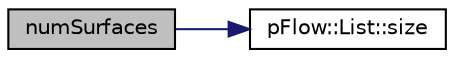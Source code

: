 digraph "numSurfaces"
{
 // LATEX_PDF_SIZE
  edge [fontname="Helvetica",fontsize="10",labelfontname="Helvetica",labelfontsize="10"];
  node [fontname="Helvetica",fontsize="10",shape=record];
  rankdir="LR";
  Node1 [label="numSurfaces",height=0.2,width=0.4,color="black", fillcolor="grey75", style="filled", fontcolor="black",tooltip=" "];
  Node1 -> Node2 [color="midnightblue",fontsize="10",style="solid",fontname="Helvetica"];
  Node2 [label="pFlow::List::size",height=0.2,width=0.4,color="black", fillcolor="white", style="filled",URL="$classpFlow_1_1List.html#a259cb5a711406a8c3e5d937eb9350cca",tooltip=" "];
}
